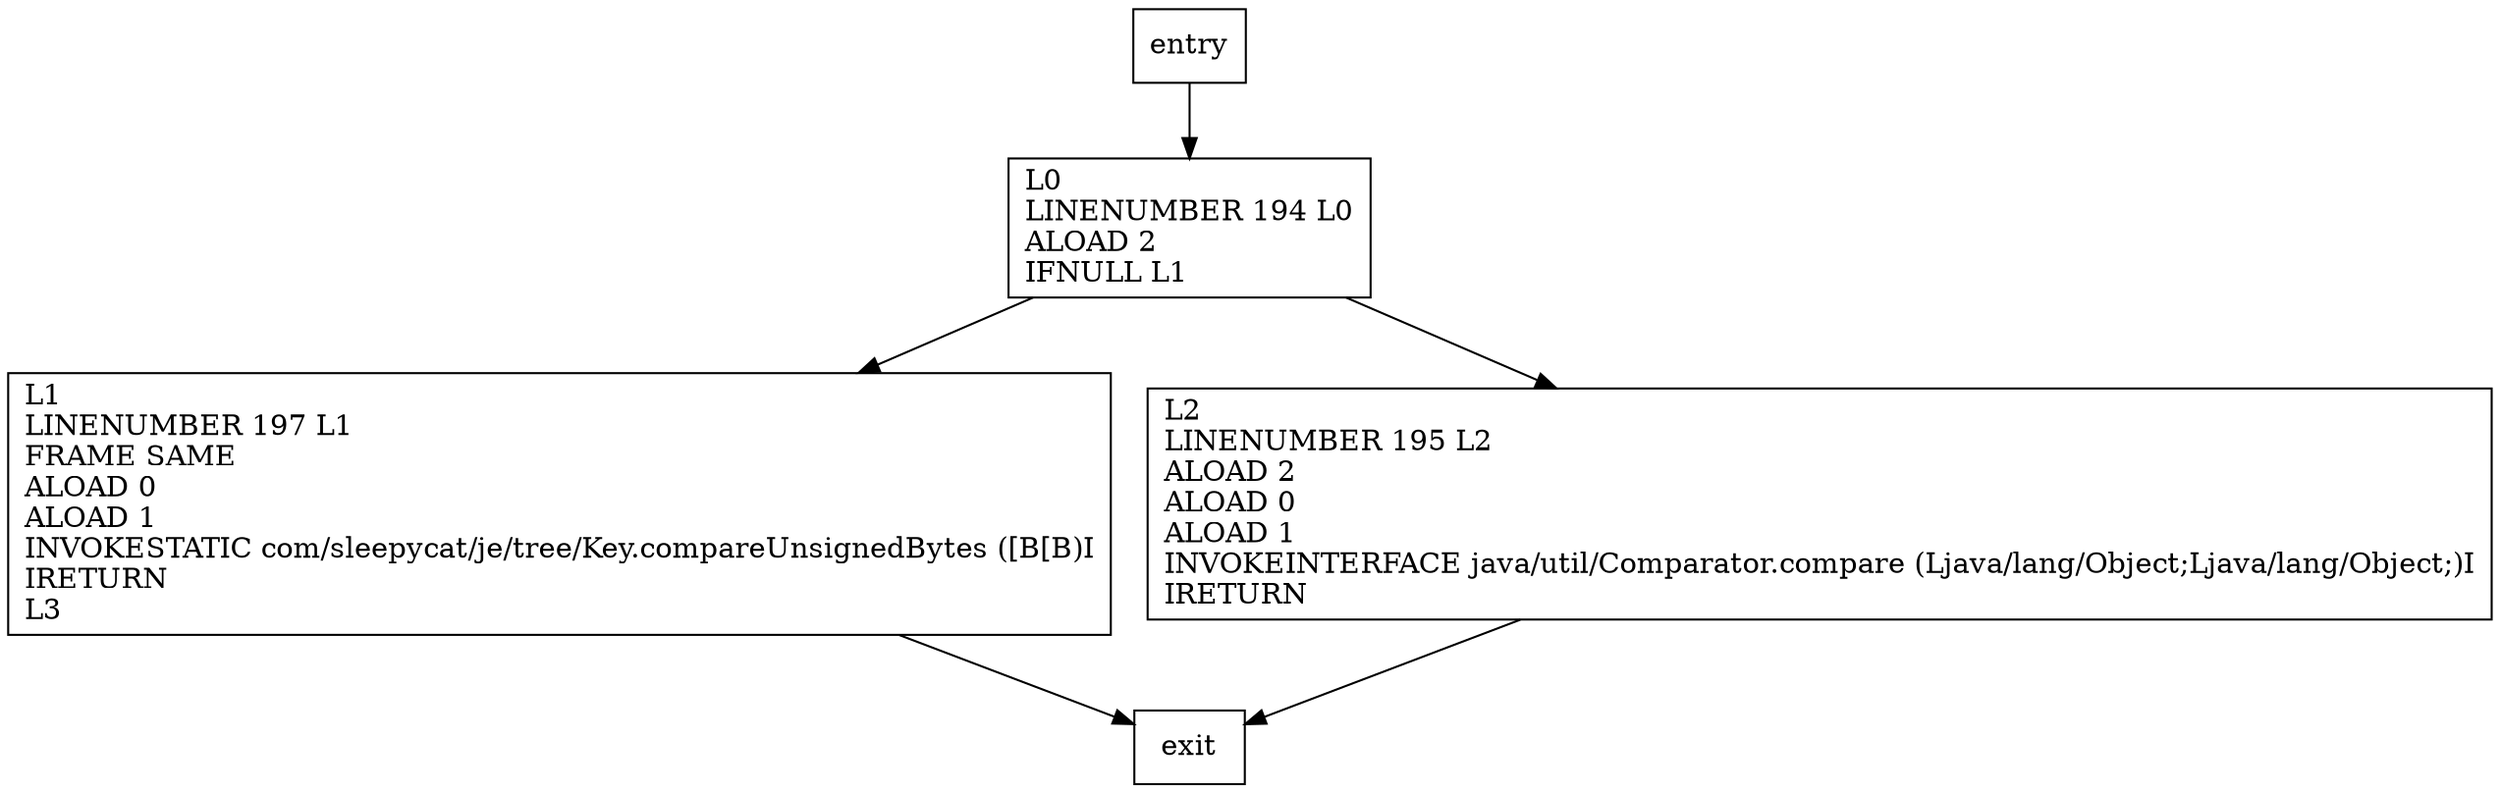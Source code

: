 digraph compareKeys {
node [shape=record];
75733773 [label="L1\lLINENUMBER 197 L1\lFRAME SAME\lALOAD 0\lALOAD 1\lINVOKESTATIC com/sleepycat/je/tree/Key.compareUnsignedBytes ([B[B)I\lIRETURN\lL3\l"];
1649065411 [label="L0\lLINENUMBER 194 L0\lALOAD 2\lIFNULL L1\l"];
1696925096 [label="L2\lLINENUMBER 195 L2\lALOAD 2\lALOAD 0\lALOAD 1\lINVOKEINTERFACE java/util/Comparator.compare (Ljava/lang/Object;Ljava/lang/Object;)I\lIRETURN\l"];
entry;
exit;
entry -> 1649065411
75733773 -> exit
1649065411 -> 75733773
1649065411 -> 1696925096
1696925096 -> exit
}
